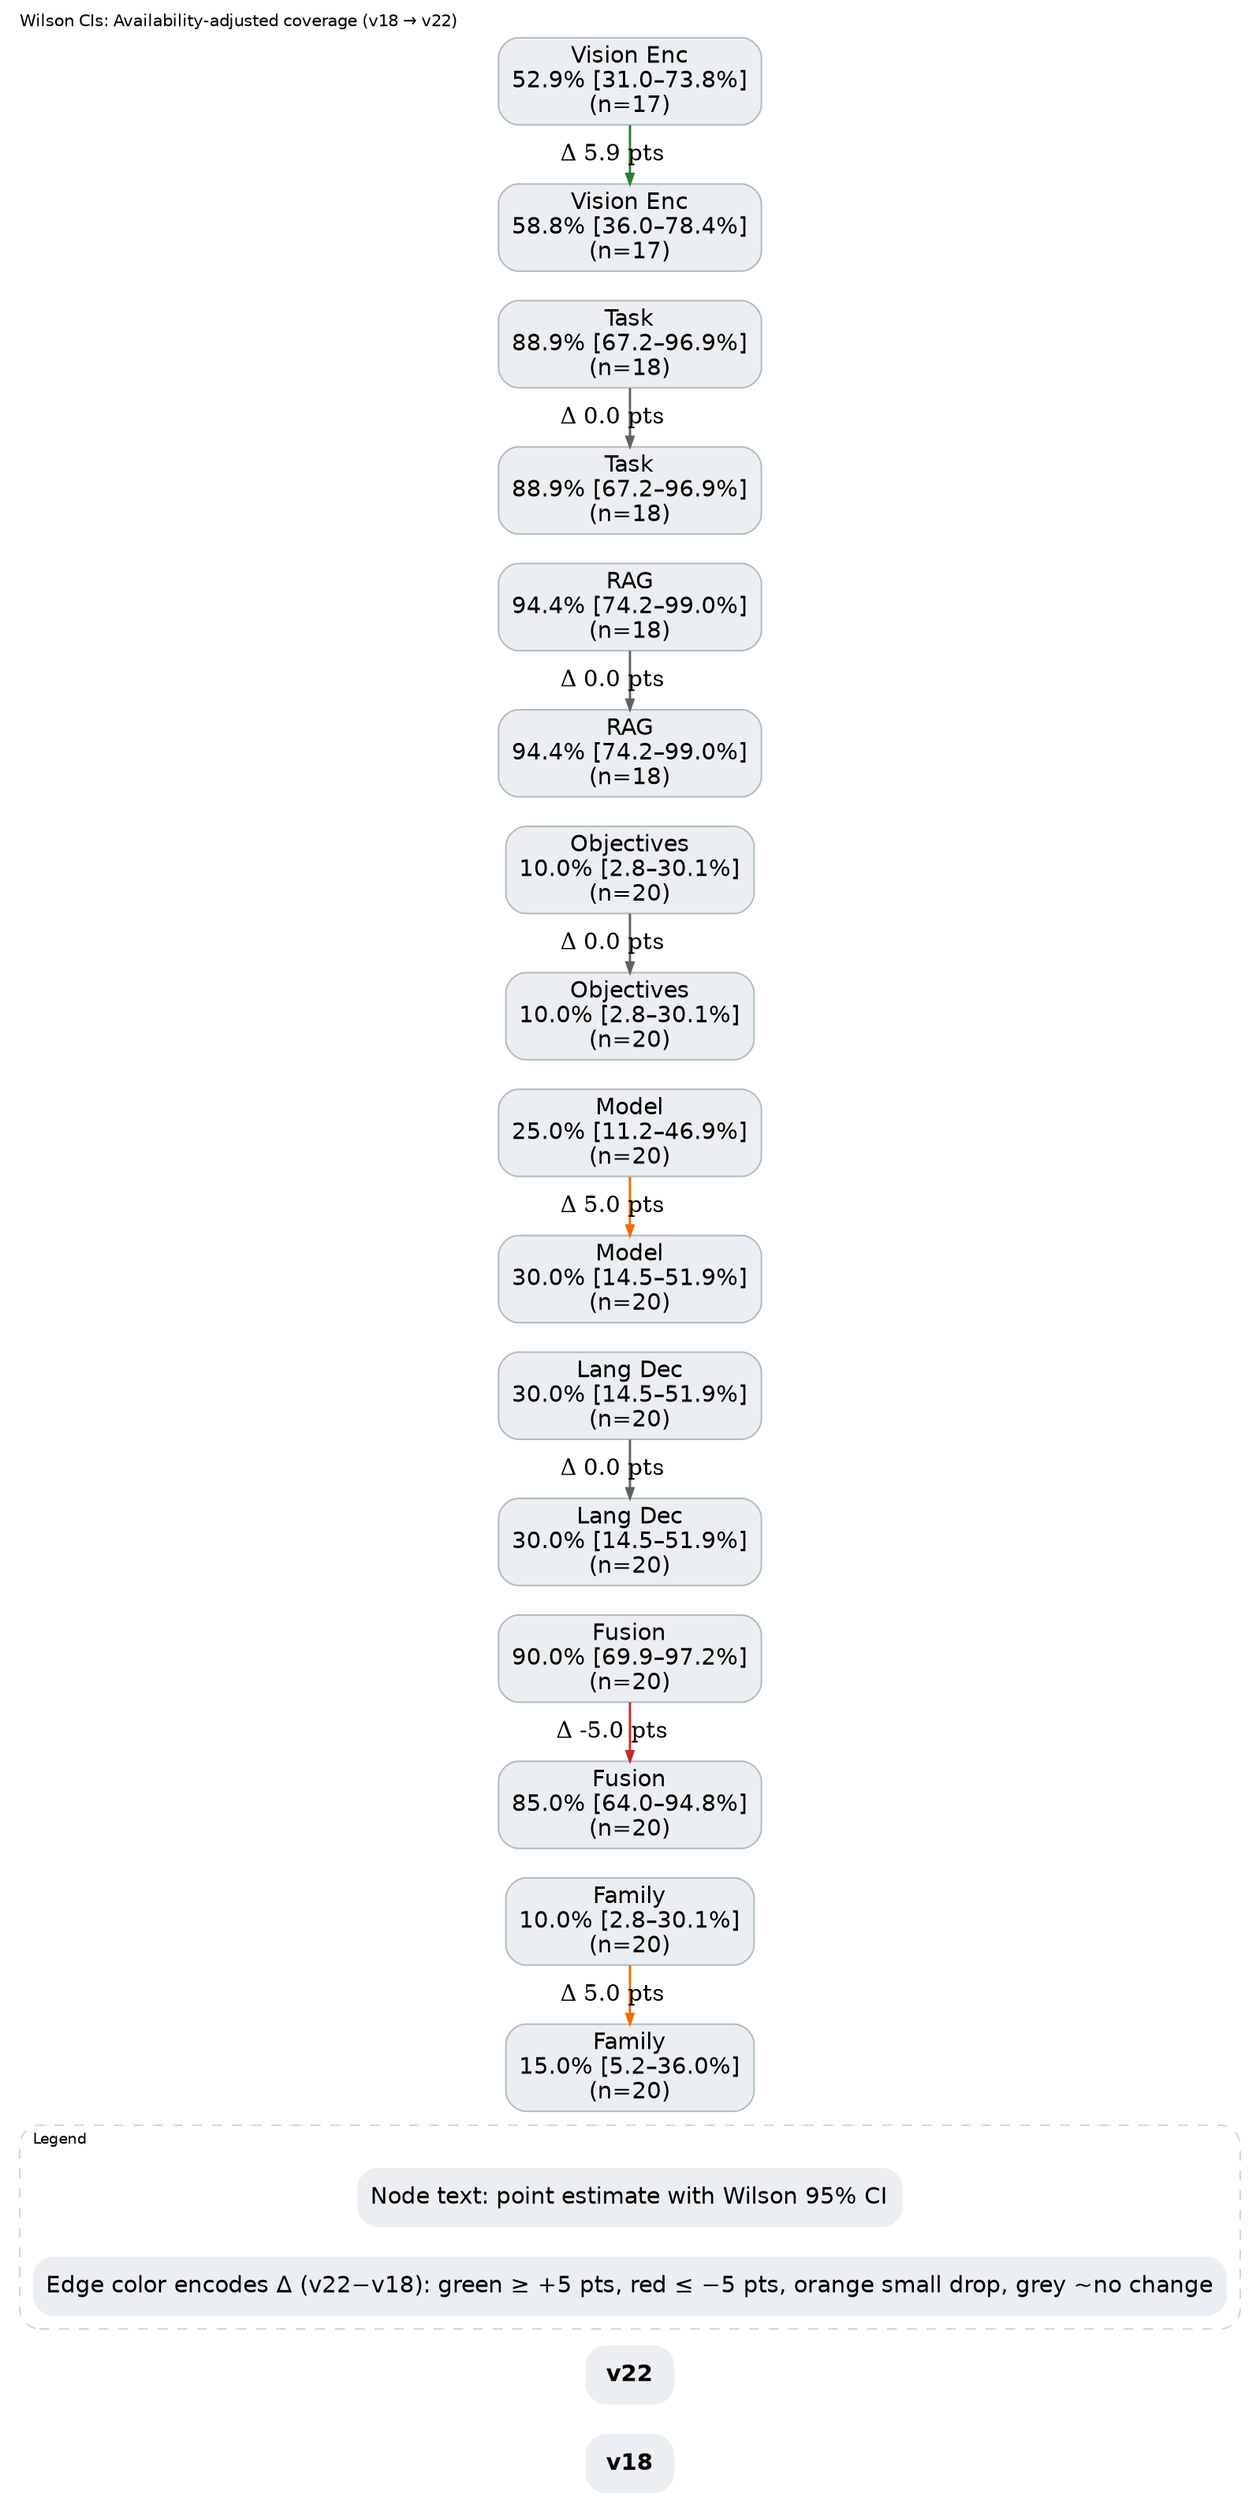 digraph G {
  graph [rankdir=LR, fontsize=10, fontname="Helvetica", labelloc=top, labeljust=l, label="Wilson CIs: Availability-adjusted coverage (v18 → v22)"];
  node  [shape=box, style="rounded,filled", color="#B0BEC5", fillcolor="#ECEFF1", fontname="Helvetica"];
  edge  [color="#90A4AE", arrowsize=0.6];
  { rank=same; key18 [label="v18", shape=plaintext, fontname="Helvetica-Bold"]; key22 [label="v22", shape=plaintext, fontname="Helvetica-Bold"]; }
  subgraph cluster_legend { label="Legend"; fontsize=9; style="rounded,dashed"; color="#CFD8DC";
    l1 [label="Node text: point estimate with Wilson 95% CI", shape=plaintext];
    l2 [label="Edge color encodes Δ (v22−v18): green ≥ +5 pts, red ≤ −5 pts, orange small drop, grey ~no change", shape=plaintext];
  }
  n18_0 [label="Family\n10.0% [2.8–30.1%]\n(n=20)"];
  n22_0 [label="Family\n15.0% [5.2–36.0%]\n(n=20)"];
  { rank=same; n18_0; n22_0; }
  n18_0 -> n22_0 [color="#EF6C00", penwidth=1.4, label="Δ 5.0 pts"];
  n18_1 [label="Fusion\n90.0% [69.9–97.2%]\n(n=20)"];
  n22_1 [label="Fusion\n85.0% [64.0–94.8%]\n(n=20)"];
  { rank=same; n18_1; n22_1; }
  n18_1 -> n22_1 [color="#C62828", penwidth=1.4, label="Δ -5.0 pts"];
  n18_2 [label="Lang Dec\n30.0% [14.5–51.9%]\n(n=20)"];
  n22_2 [label="Lang Dec\n30.0% [14.5–51.9%]\n(n=20)"];
  { rank=same; n18_2; n22_2; }
  n18_2 -> n22_2 [color="#616161", penwidth=1.4, label="Δ 0.0 pts"];
  n18_3 [label="Model\n25.0% [11.2–46.9%]\n(n=20)"];
  n22_3 [label="Model\n30.0% [14.5–51.9%]\n(n=20)"];
  { rank=same; n18_3; n22_3; }
  n18_3 -> n22_3 [color="#EF6C00", penwidth=1.4, label="Δ 5.0 pts"];
  n18_4 [label="Objectives\n10.0% [2.8–30.1%]\n(n=20)"];
  n22_4 [label="Objectives\n10.0% [2.8–30.1%]\n(n=20)"];
  { rank=same; n18_4; n22_4; }
  n18_4 -> n22_4 [color="#616161", penwidth=1.4, label="Δ 0.0 pts"];
  n18_5 [label="RAG\n94.4% [74.2–99.0%]\n(n=18)"];
  n22_5 [label="RAG\n94.4% [74.2–99.0%]\n(n=18)"];
  { rank=same; n18_5; n22_5; }
  n18_5 -> n22_5 [color="#616161", penwidth=1.4, label="Δ 0.0 pts"];
  n18_6 [label="Task\n88.9% [67.2–96.9%]\n(n=18)"];
  n22_6 [label="Task\n88.9% [67.2–96.9%]\n(n=18)"];
  { rank=same; n18_6; n22_6; }
  n18_6 -> n22_6 [color="#616161", penwidth=1.4, label="Δ 0.0 pts"];
  n18_7 [label="Vision Enc\n52.9% [31.0–73.8%]\n(n=17)"];
  n22_7 [label="Vision Enc\n58.8% [36.0–78.4%]\n(n=17)"];
  { rank=same; n18_7; n22_7; }
  n18_7 -> n22_7 [color="#2E7D32", penwidth=1.4, label="Δ 5.9 pts"];
}
